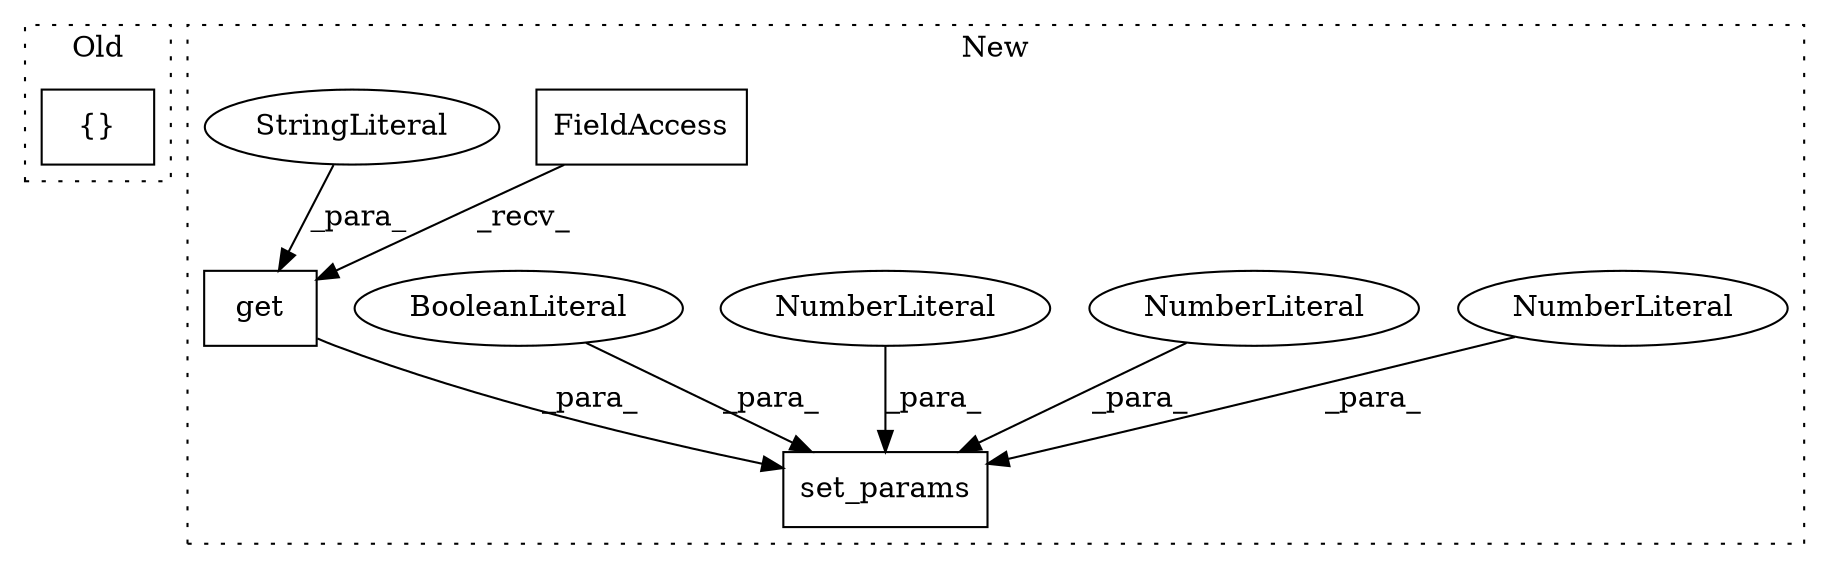 digraph G {
subgraph cluster0 {
1 [label="{}" a="4" s="731,795" l="1,1" shape="box"];
label = "Old";
style="dotted";
}
subgraph cluster1 {
2 [label="set_params" a="32" s="1443,1519" l="11,1" shape="box"];
3 [label="NumberLiteral" a="34" s="1518" l="1" shape="ellipse"];
4 [label="NumberLiteral" a="34" s="1503" l="3" shape="ellipse"];
5 [label="NumberLiteral" a="34" s="1507" l="4" shape="ellipse"];
6 [label="get" a="32" s="1480,1487" l="4,1" shape="box"];
7 [label="BooleanLiteral" a="9" s="1512" l="5" shape="ellipse"];
8 [label="FieldAccess" a="22" s="1454" l="25" shape="box"];
9 [label="StringLiteral" a="45" s="1484" l="3" shape="ellipse"];
label = "New";
style="dotted";
}
3 -> 2 [label="_para_"];
4 -> 2 [label="_para_"];
5 -> 2 [label="_para_"];
6 -> 2 [label="_para_"];
7 -> 2 [label="_para_"];
8 -> 6 [label="_recv_"];
9 -> 6 [label="_para_"];
}